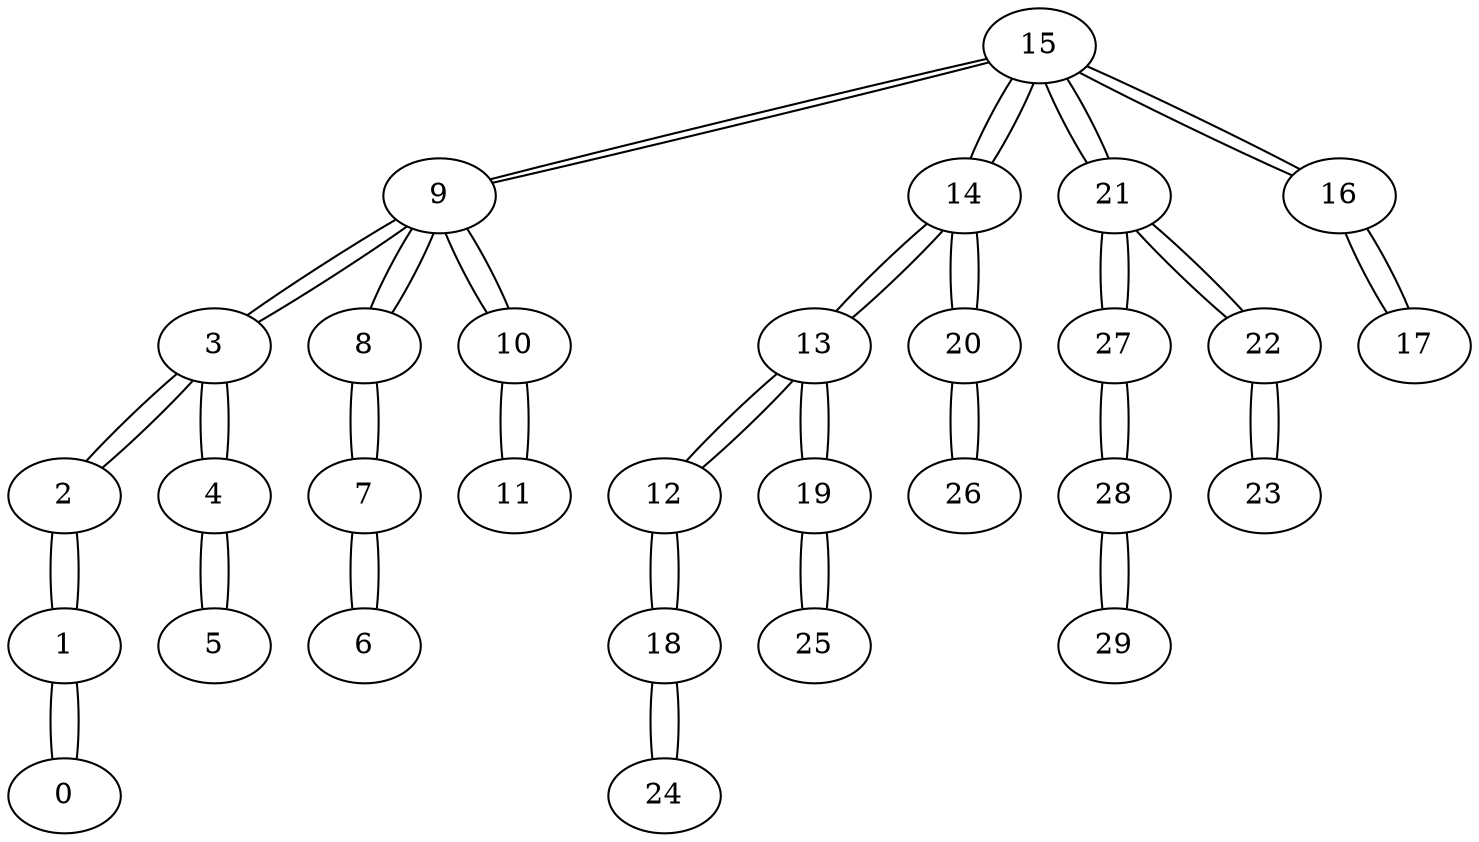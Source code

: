 graph sample {
15 -- 9;
9 -- 15;
15 -- 14;
14 -- 15;
15 -- 21;
21 -- 15;
15 -- 16;
16 -- 15;
9 -- 3;
3 -- 9;
9 -- 8;
8 -- 9;
9 -- 10;
10 -- 9;
14 -- 13;
13 -- 14;
14 -- 20;
20 -- 14;
21 -- 27;
27 -- 21;
21 -- 22;
22 -- 21;
16 -- 17;
17 -- 16;
3 -- 2;
2 -- 3;
3 -- 4;
4 -- 3;
8 -- 7;
7 -- 8;
10 -- 11;
11 -- 10;
13 -- 12;
12 -- 13;
13 -- 19;
19 -- 13;
20 -- 26;
26 -- 20;
27 -- 28;
28 -- 27;
22 -- 23;
23 -- 22;
2 -- 1;
1 -- 2;
4 -- 5;
5 -- 4;
7 -- 6;
6 -- 7;
12 -- 18;
18 -- 12;
19 -- 25;
25 -- 19;
28 -- 29;
29 -- 28;
1 -- 0;
0 -- 1;
18 -- 24;
24 -- 18;
}